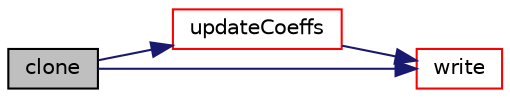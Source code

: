 digraph "clone"
{
  bgcolor="transparent";
  edge [fontname="Helvetica",fontsize="10",labelfontname="Helvetica",labelfontsize="10"];
  node [fontname="Helvetica",fontsize="10",shape=record];
  rankdir="LR";
  Node20 [label="clone",height=0.2,width=0.4,color="black", fillcolor="grey75", style="filled", fontcolor="black"];
  Node20 -> Node21 [color="midnightblue",fontsize="10",style="solid",fontname="Helvetica"];
  Node21 [label="updateCoeffs",height=0.2,width=0.4,color="red",URL="$a22969.html#a7e24eafac629d3733181cd942d4c902f",tooltip="Update the coefficients associated with the patch field. "];
  Node21 -> Node473 [color="midnightblue",fontsize="10",style="solid",fontname="Helvetica"];
  Node473 [label="write",height=0.2,width=0.4,color="red",URL="$a22969.html#a293fdfec8bdfbd5c3913ab4c9f3454ff",tooltip="Write. "];
  Node20 -> Node473 [color="midnightblue",fontsize="10",style="solid",fontname="Helvetica"];
}
